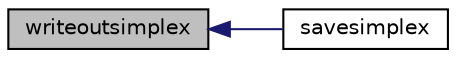 digraph "writeoutsimplex"
{
  edge [fontname="Helvetica",fontsize="10",labelfontname="Helvetica",labelfontsize="10"];
  node [fontname="Helvetica",fontsize="10",shape=record];
  rankdir="LR";
  Node1 [label="writeoutsimplex",height=0.2,width=0.4,color="black", fillcolor="grey75", style="filled", fontcolor="black"];
  Node1 -> Node2 [dir="back",color="midnightblue",fontsize="10",style="solid",fontname="Helvetica"];
  Node2 [label="savesimplex",height=0.2,width=0.4,color="black", fillcolor="white", style="filled",URL="$simplex_8f90.html#adfbecbe7b4075ef949d50ceac723a8e3"];
}
